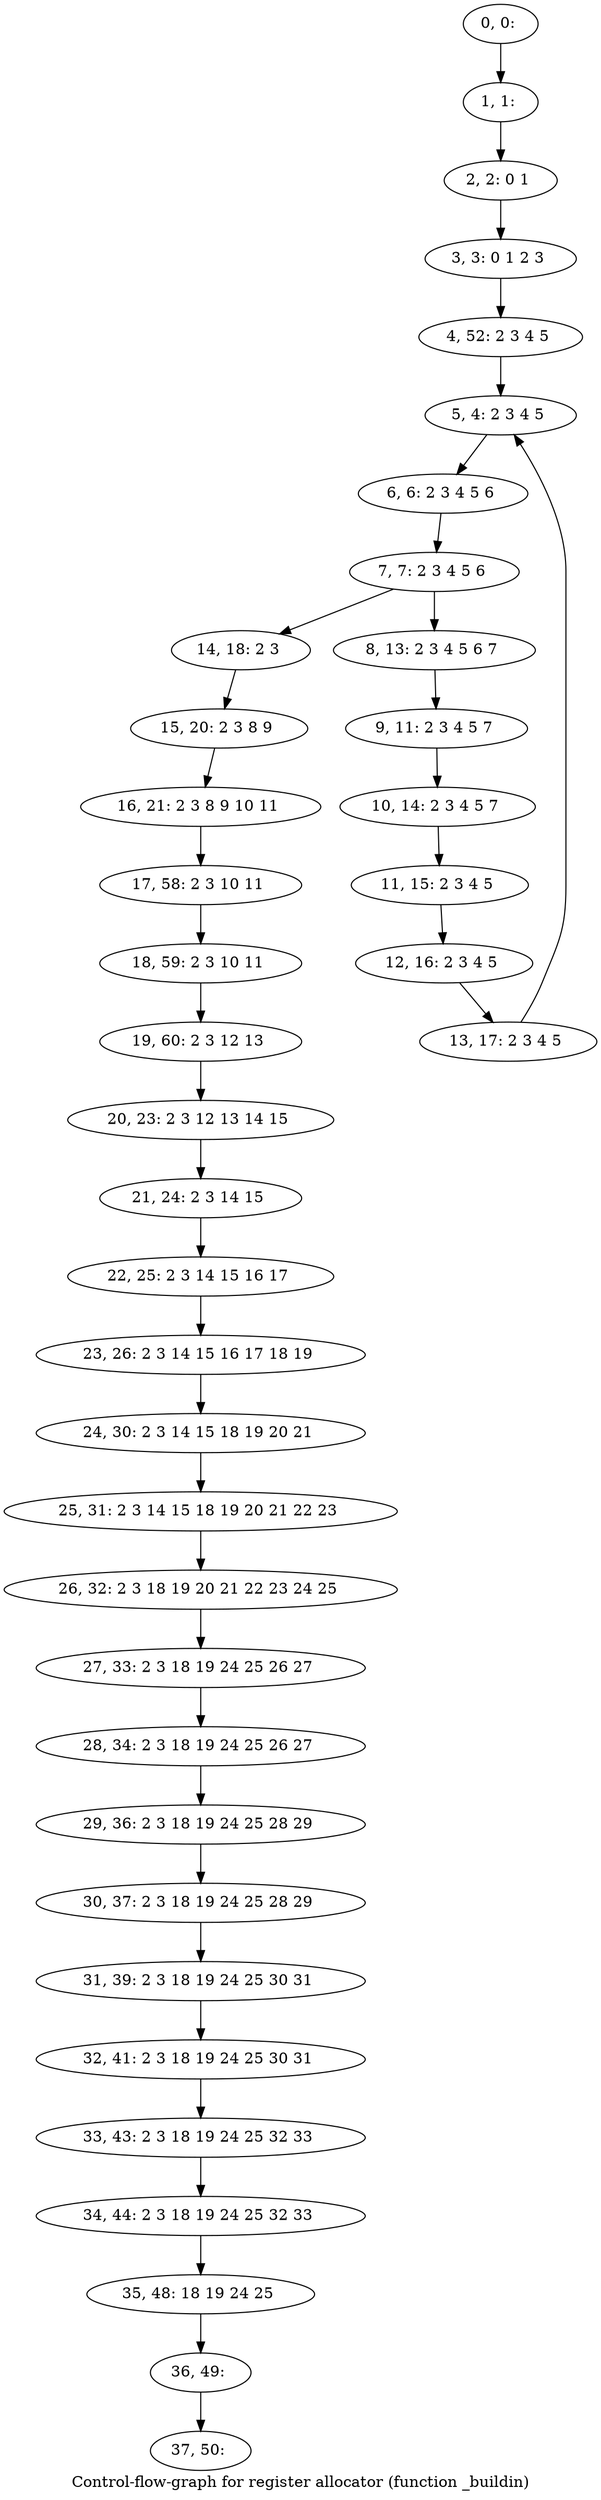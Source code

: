 digraph G {
graph [label="Control-flow-graph for register allocator (function _buildin)"]
0[label="0, 0: "];
1[label="1, 1: "];
2[label="2, 2: 0 1 "];
3[label="3, 3: 0 1 2 3 "];
4[label="4, 52: 2 3 4 5 "];
5[label="5, 4: 2 3 4 5 "];
6[label="6, 6: 2 3 4 5 6 "];
7[label="7, 7: 2 3 4 5 6 "];
8[label="8, 13: 2 3 4 5 6 7 "];
9[label="9, 11: 2 3 4 5 7 "];
10[label="10, 14: 2 3 4 5 7 "];
11[label="11, 15: 2 3 4 5 "];
12[label="12, 16: 2 3 4 5 "];
13[label="13, 17: 2 3 4 5 "];
14[label="14, 18: 2 3 "];
15[label="15, 20: 2 3 8 9 "];
16[label="16, 21: 2 3 8 9 10 11 "];
17[label="17, 58: 2 3 10 11 "];
18[label="18, 59: 2 3 10 11 "];
19[label="19, 60: 2 3 12 13 "];
20[label="20, 23: 2 3 12 13 14 15 "];
21[label="21, 24: 2 3 14 15 "];
22[label="22, 25: 2 3 14 15 16 17 "];
23[label="23, 26: 2 3 14 15 16 17 18 19 "];
24[label="24, 30: 2 3 14 15 18 19 20 21 "];
25[label="25, 31: 2 3 14 15 18 19 20 21 22 23 "];
26[label="26, 32: 2 3 18 19 20 21 22 23 24 25 "];
27[label="27, 33: 2 3 18 19 24 25 26 27 "];
28[label="28, 34: 2 3 18 19 24 25 26 27 "];
29[label="29, 36: 2 3 18 19 24 25 28 29 "];
30[label="30, 37: 2 3 18 19 24 25 28 29 "];
31[label="31, 39: 2 3 18 19 24 25 30 31 "];
32[label="32, 41: 2 3 18 19 24 25 30 31 "];
33[label="33, 43: 2 3 18 19 24 25 32 33 "];
34[label="34, 44: 2 3 18 19 24 25 32 33 "];
35[label="35, 48: 18 19 24 25 "];
36[label="36, 49: "];
37[label="37, 50: "];
0->1 ;
1->2 ;
2->3 ;
3->4 ;
4->5 ;
5->6 ;
6->7 ;
7->8 ;
7->14 ;
8->9 ;
9->10 ;
10->11 ;
11->12 ;
12->13 ;
13->5 ;
14->15 ;
15->16 ;
16->17 ;
17->18 ;
18->19 ;
19->20 ;
20->21 ;
21->22 ;
22->23 ;
23->24 ;
24->25 ;
25->26 ;
26->27 ;
27->28 ;
28->29 ;
29->30 ;
30->31 ;
31->32 ;
32->33 ;
33->34 ;
34->35 ;
35->36 ;
36->37 ;
}
